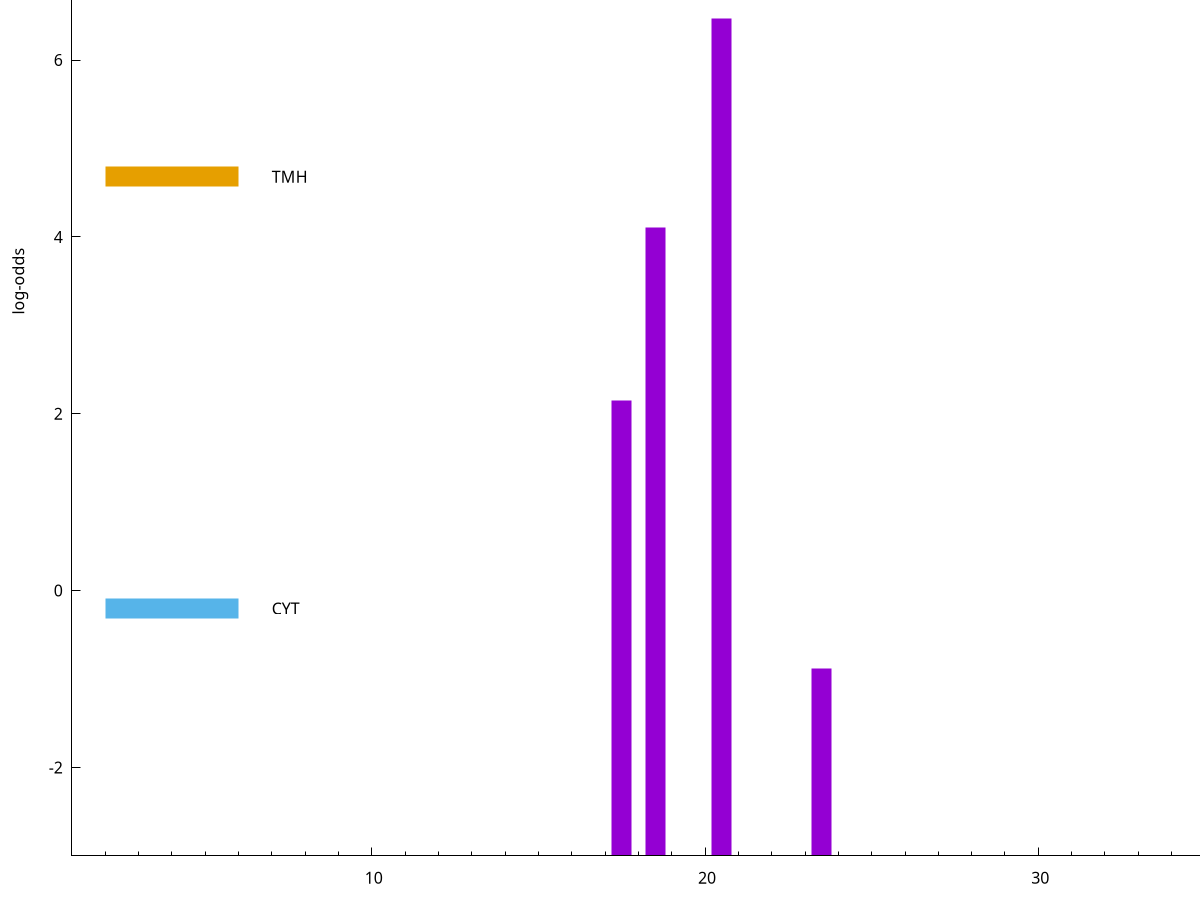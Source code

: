 set title "LipoP predictions for SRR3467249.gff"
set size 2., 1.4
set xrange [1:70] 
set mxtics 10
set yrange [-3:10]
set y2range [0:13]
set ylabel "log-odds"
set term postscript eps color solid "Helvetica" 30
set output "SRR3467249.gff55.eps"
set arrow from 2,6.79729 to 6,6.79729 nohead lt 1 lw 20
set label "SpI" at 7,6.79729
set arrow from 2,4.68083 to 6,4.68083 nohead lt 4 lw 20
set label "TMH" at 7,4.68083
set arrow from 2,-0.200913 to 6,-0.200913 nohead lt 3 lw 20
set label "CYT" at 7,-0.200913
set arrow from 2,6.79729 to 6,6.79729 nohead lt 1 lw 20
set label "SpI" at 7,6.79729
# NOTE: The scores below are the log-odds scores with the threshold
# NOTE: subtracted (a hack to make gnuplot make the histogram all
# NOTE: look nice).
plot "-" axes x1y2 title "" with impulses lt 1 lw 20
20.500000 9.474740
18.500000 7.107210
17.500000 5.148560
23.500000 2.123164
e
exit
